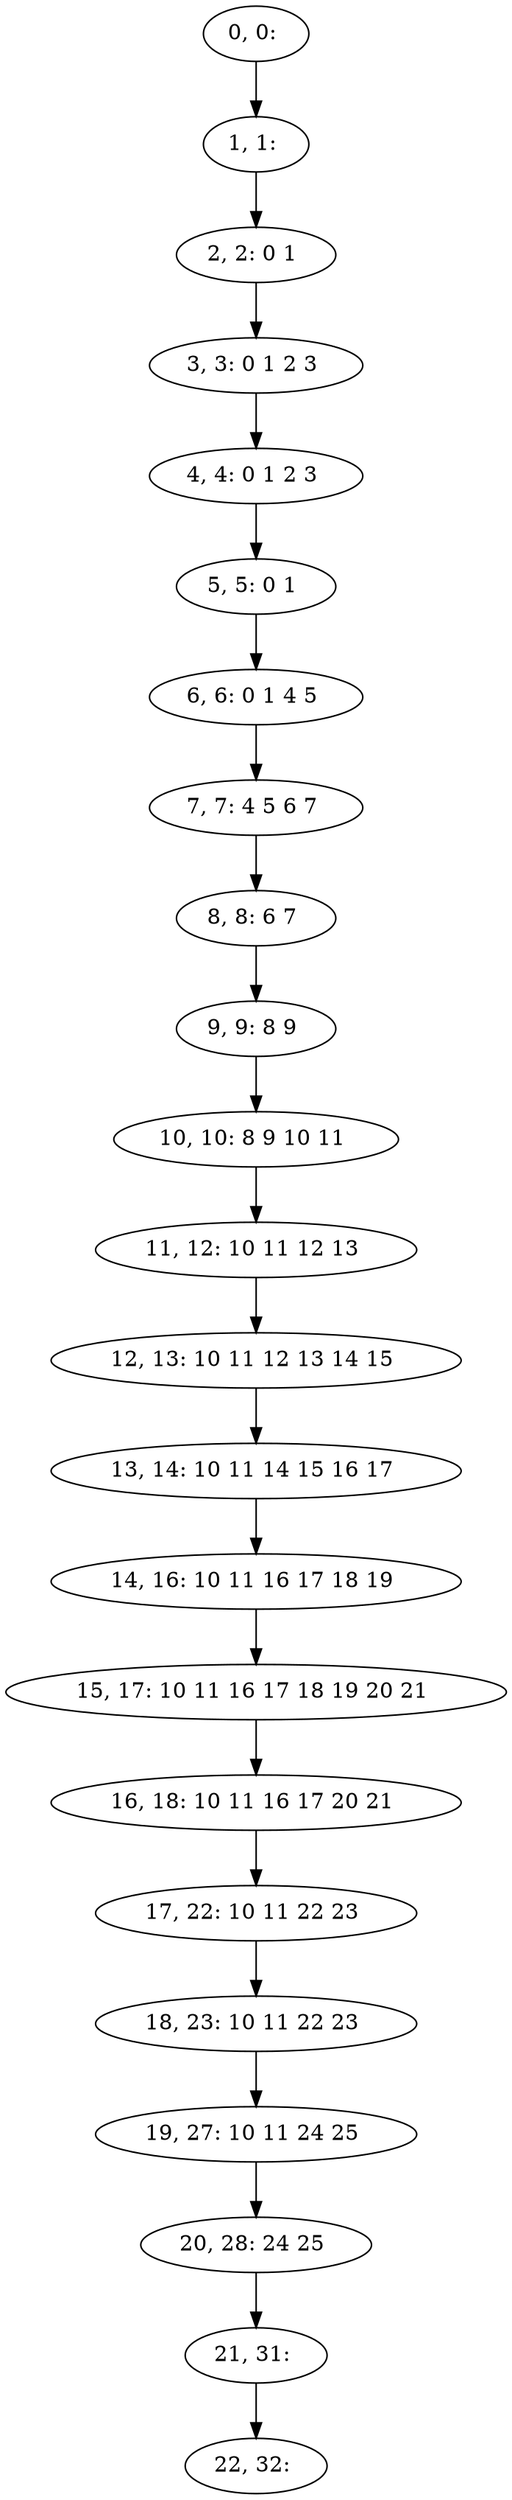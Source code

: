 digraph G {
0[label="0, 0: "];
1[label="1, 1: "];
2[label="2, 2: 0 1 "];
3[label="3, 3: 0 1 2 3 "];
4[label="4, 4: 0 1 2 3 "];
5[label="5, 5: 0 1 "];
6[label="6, 6: 0 1 4 5 "];
7[label="7, 7: 4 5 6 7 "];
8[label="8, 8: 6 7 "];
9[label="9, 9: 8 9 "];
10[label="10, 10: 8 9 10 11 "];
11[label="11, 12: 10 11 12 13 "];
12[label="12, 13: 10 11 12 13 14 15 "];
13[label="13, 14: 10 11 14 15 16 17 "];
14[label="14, 16: 10 11 16 17 18 19 "];
15[label="15, 17: 10 11 16 17 18 19 20 21 "];
16[label="16, 18: 10 11 16 17 20 21 "];
17[label="17, 22: 10 11 22 23 "];
18[label="18, 23: 10 11 22 23 "];
19[label="19, 27: 10 11 24 25 "];
20[label="20, 28: 24 25 "];
21[label="21, 31: "];
22[label="22, 32: "];
0->1 ;
1->2 ;
2->3 ;
3->4 ;
4->5 ;
5->6 ;
6->7 ;
7->8 ;
8->9 ;
9->10 ;
10->11 ;
11->12 ;
12->13 ;
13->14 ;
14->15 ;
15->16 ;
16->17 ;
17->18 ;
18->19 ;
19->20 ;
20->21 ;
21->22 ;
}
